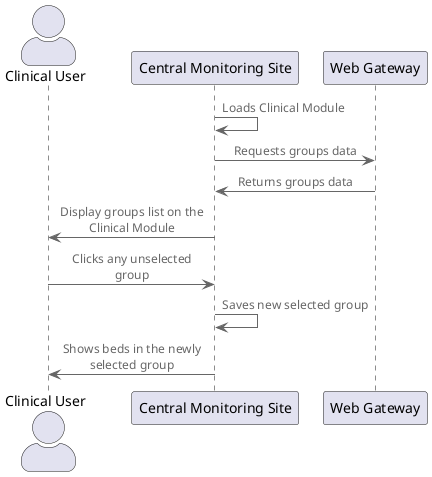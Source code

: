 @startuml Update selected group
!include <C4/C4_Component>

actor       "Clinical User"  as user
participant "Central Monitoring Site" as cms
participant "Web Gateway" as web

cms -> cms : Loads Clinical Module
cms -> web : Requests groups data
web -> cms : Returns groups data
cms -> user : Display groups list on the Clinical Module
user -> cms : Clicks any unselected group
cms -> cms : Saves new selected group
cms -> user : Shows beds in the newly selected group

@enduml